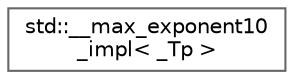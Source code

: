 digraph "Graphical Class Hierarchy"
{
 // LATEX_PDF_SIZE
  bgcolor="transparent";
  edge [fontname=Helvetica,fontsize=10,labelfontname=Helvetica,labelfontsize=10];
  node [fontname=Helvetica,fontsize=10,shape=box,height=0.2,width=0.4];
  rankdir="LR";
  Node0 [id="Node000000",label="std::__max_exponent10\l_impl\< _Tp \>",height=0.2,width=0.4,color="grey40", fillcolor="white", style="filled",URL="$structstd_1_1____max__exponent10__impl.html",tooltip=" "];
}
